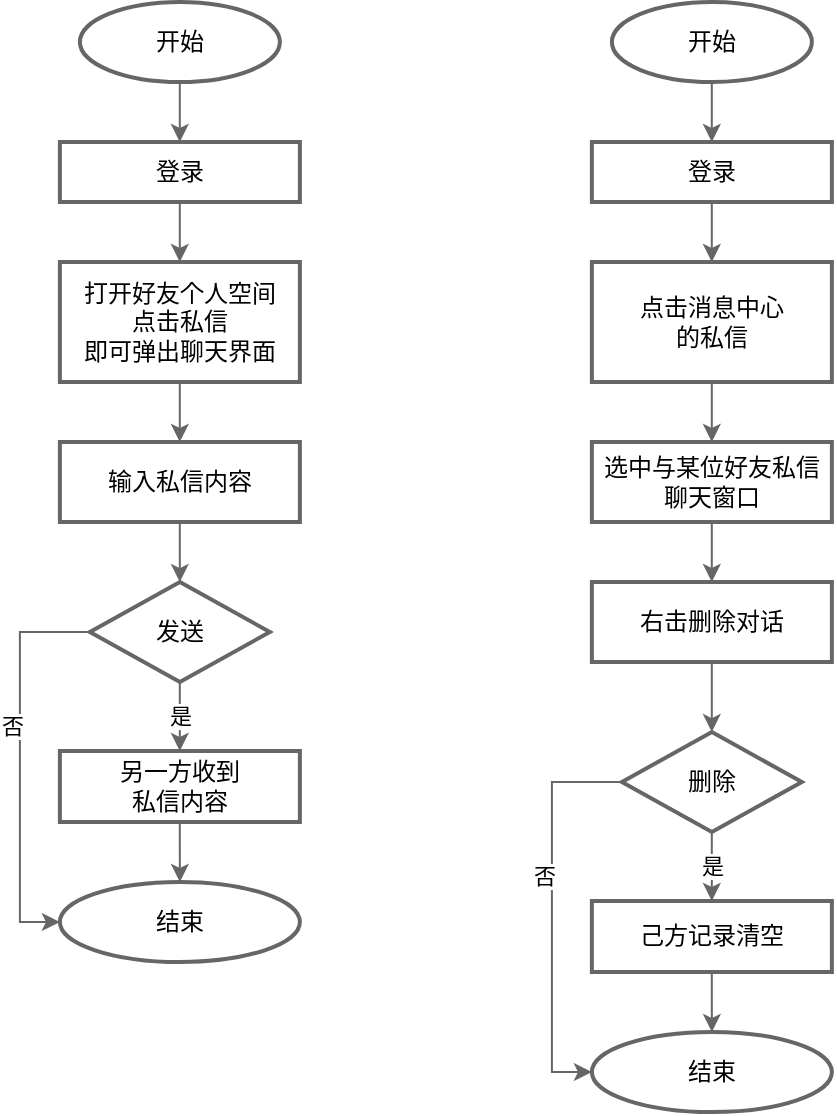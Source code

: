 <mxfile version="16.5.6" type="github">
  <diagram id="hJ7P2x1czzMFZnCrMSS7" name="Page-1">
    <mxGraphModel dx="1504" dy="644" grid="1" gridSize="10" guides="1" tooltips="1" connect="1" arrows="1" fold="1" page="1" pageScale="1" pageWidth="827" pageHeight="1169" math="0" shadow="0">
      <root>
        <mxCell id="0" />
        <mxCell id="1" parent="0" />
        <mxCell id="98W_iCq64UmuQusuCgXK-4" value="" style="edgeStyle=orthogonalEdgeStyle;rounded=0;orthogonalLoop=1;jettySize=auto;html=1;strokeColor=#666666;fontColor=#000000;" edge="1" parent="1" source="98W_iCq64UmuQusuCgXK-2" target="98W_iCq64UmuQusuCgXK-3">
          <mxGeometry relative="1" as="geometry" />
        </mxCell>
        <mxCell id="98W_iCq64UmuQusuCgXK-2" value="开始" style="strokeWidth=2;html=1;shape=mxgraph.flowchart.start_1;whiteSpace=wrap;strokeColor=#666666;fontColor=#000000;" vertex="1" parent="1">
          <mxGeometry x="242.94" y="230" width="100" height="40" as="geometry" />
        </mxCell>
        <mxCell id="98W_iCq64UmuQusuCgXK-16" value="" style="edgeStyle=orthogonalEdgeStyle;rounded=0;orthogonalLoop=1;jettySize=auto;html=1;strokeColor=#666666;fontColor=#000000;" edge="1" parent="1" source="98W_iCq64UmuQusuCgXK-3" target="98W_iCq64UmuQusuCgXK-15">
          <mxGeometry relative="1" as="geometry" />
        </mxCell>
        <mxCell id="98W_iCq64UmuQusuCgXK-3" value="登录" style="whiteSpace=wrap;html=1;strokeWidth=2;strokeColor=#666666;fontColor=#000000;" vertex="1" parent="1">
          <mxGeometry x="232.94" y="300" width="120" height="30" as="geometry" />
        </mxCell>
        <mxCell id="98W_iCq64UmuQusuCgXK-18" value="" style="edgeStyle=orthogonalEdgeStyle;rounded=0;orthogonalLoop=1;jettySize=auto;html=1;strokeColor=#666666;fontColor=#000000;" edge="1" parent="1" source="98W_iCq64UmuQusuCgXK-15" target="98W_iCq64UmuQusuCgXK-17">
          <mxGeometry relative="1" as="geometry" />
        </mxCell>
        <mxCell id="98W_iCq64UmuQusuCgXK-15" value="打开好友个人空间&lt;br&gt;点击私信&lt;br&gt;即可弹出聊天界面" style="whiteSpace=wrap;html=1;strokeWidth=2;strokeColor=#666666;fontColor=#000000;" vertex="1" parent="1">
          <mxGeometry x="232.94" y="360" width="120" height="60" as="geometry" />
        </mxCell>
        <mxCell id="98W_iCq64UmuQusuCgXK-22" value="" style="edgeStyle=orthogonalEdgeStyle;rounded=0;orthogonalLoop=1;jettySize=auto;html=1;strokeColor=#666666;fontColor=#000000;" edge="1" parent="1" source="98W_iCq64UmuQusuCgXK-17" target="98W_iCq64UmuQusuCgXK-21">
          <mxGeometry relative="1" as="geometry" />
        </mxCell>
        <mxCell id="98W_iCq64UmuQusuCgXK-17" value="输入私信内容" style="whiteSpace=wrap;html=1;strokeWidth=2;strokeColor=#666666;fontColor=#000000;" vertex="1" parent="1">
          <mxGeometry x="232.94" y="450" width="120" height="40" as="geometry" />
        </mxCell>
        <mxCell id="98W_iCq64UmuQusuCgXK-24" value="是" style="edgeStyle=orthogonalEdgeStyle;rounded=0;orthogonalLoop=1;jettySize=auto;html=1;strokeColor=#666666;fontColor=#000000;" edge="1" parent="1" source="98W_iCq64UmuQusuCgXK-21" target="98W_iCq64UmuQusuCgXK-23">
          <mxGeometry relative="1" as="geometry" />
        </mxCell>
        <mxCell id="98W_iCq64UmuQusuCgXK-30" style="edgeStyle=orthogonalEdgeStyle;rounded=0;orthogonalLoop=1;jettySize=auto;html=1;entryX=0;entryY=0.5;entryDx=0;entryDy=0;strokeColor=#666666;fontColor=#000000;" edge="1" parent="1" source="98W_iCq64UmuQusuCgXK-21" target="98W_iCq64UmuQusuCgXK-25">
          <mxGeometry relative="1" as="geometry">
            <Array as="points">
              <mxPoint x="212.94" y="545" />
              <mxPoint x="212.94" y="690" />
            </Array>
          </mxGeometry>
        </mxCell>
        <mxCell id="98W_iCq64UmuQusuCgXK-31" value="否" style="edgeLabel;html=1;align=center;verticalAlign=middle;resizable=0;points=[];strokeColor=#666666;fontColor=#000000;" vertex="1" connectable="0" parent="98W_iCq64UmuQusuCgXK-30">
          <mxGeometry x="-0.186" y="-4" relative="1" as="geometry">
            <mxPoint as="offset" />
          </mxGeometry>
        </mxCell>
        <mxCell id="98W_iCq64UmuQusuCgXK-21" value="发送" style="rhombus;whiteSpace=wrap;html=1;strokeWidth=2;strokeColor=#666666;fontColor=#000000;" vertex="1" parent="1">
          <mxGeometry x="247.94" y="520" width="90" height="50" as="geometry" />
        </mxCell>
        <mxCell id="98W_iCq64UmuQusuCgXK-26" value="" style="edgeStyle=orthogonalEdgeStyle;rounded=0;orthogonalLoop=1;jettySize=auto;html=1;strokeColor=#666666;fontColor=#000000;" edge="1" parent="1" source="98W_iCq64UmuQusuCgXK-23" target="98W_iCq64UmuQusuCgXK-25">
          <mxGeometry relative="1" as="geometry" />
        </mxCell>
        <mxCell id="98W_iCq64UmuQusuCgXK-23" value="另一方收到&lt;br&gt;私信内容" style="whiteSpace=wrap;html=1;strokeWidth=2;strokeColor=#666666;fontColor=#000000;" vertex="1" parent="1">
          <mxGeometry x="232.94" y="604.5" width="120" height="35.5" as="geometry" />
        </mxCell>
        <mxCell id="98W_iCq64UmuQusuCgXK-25" value="结束" style="ellipse;whiteSpace=wrap;html=1;strokeWidth=2;strokeColor=#666666;fontColor=#000000;" vertex="1" parent="1">
          <mxGeometry x="232.94" y="670" width="120" height="40" as="geometry" />
        </mxCell>
        <mxCell id="98W_iCq64UmuQusuCgXK-32" value="" style="edgeStyle=orthogonalEdgeStyle;rounded=0;orthogonalLoop=1;jettySize=auto;html=1;strokeColor=#666666;fontColor=#000000;" edge="1" parent="1" source="98W_iCq64UmuQusuCgXK-33" target="98W_iCq64UmuQusuCgXK-35">
          <mxGeometry relative="1" as="geometry" />
        </mxCell>
        <mxCell id="98W_iCq64UmuQusuCgXK-33" value="开始" style="strokeWidth=2;html=1;shape=mxgraph.flowchart.start_1;whiteSpace=wrap;strokeColor=#666666;fontColor=#000000;" vertex="1" parent="1">
          <mxGeometry x="508.94" y="230" width="100" height="40" as="geometry" />
        </mxCell>
        <mxCell id="98W_iCq64UmuQusuCgXK-34" value="" style="edgeStyle=orthogonalEdgeStyle;rounded=0;orthogonalLoop=1;jettySize=auto;html=1;strokeColor=#666666;fontColor=#000000;" edge="1" parent="1" source="98W_iCq64UmuQusuCgXK-35" target="98W_iCq64UmuQusuCgXK-37">
          <mxGeometry relative="1" as="geometry" />
        </mxCell>
        <mxCell id="98W_iCq64UmuQusuCgXK-35" value="登录" style="whiteSpace=wrap;html=1;strokeWidth=2;strokeColor=#666666;fontColor=#000000;" vertex="1" parent="1">
          <mxGeometry x="498.94" y="300" width="120" height="30" as="geometry" />
        </mxCell>
        <mxCell id="98W_iCq64UmuQusuCgXK-36" value="" style="edgeStyle=orthogonalEdgeStyle;rounded=0;orthogonalLoop=1;jettySize=auto;html=1;strokeColor=#666666;fontColor=#000000;" edge="1" parent="1" source="98W_iCq64UmuQusuCgXK-37" target="98W_iCq64UmuQusuCgXK-39">
          <mxGeometry relative="1" as="geometry" />
        </mxCell>
        <mxCell id="98W_iCq64UmuQusuCgXK-37" value="点击消息中心&lt;br&gt;的私信" style="whiteSpace=wrap;html=1;strokeWidth=2;strokeColor=#666666;fontColor=#000000;" vertex="1" parent="1">
          <mxGeometry x="498.94" y="360" width="120" height="60" as="geometry" />
        </mxCell>
        <mxCell id="98W_iCq64UmuQusuCgXK-48" value="" style="edgeStyle=orthogonalEdgeStyle;rounded=0;orthogonalLoop=1;jettySize=auto;html=1;strokeColor=#666666;fontColor=#000000;" edge="1" parent="1" source="98W_iCq64UmuQusuCgXK-39" target="98W_iCq64UmuQusuCgXK-47">
          <mxGeometry relative="1" as="geometry" />
        </mxCell>
        <mxCell id="98W_iCq64UmuQusuCgXK-39" value="选中与某位好友私信聊天窗口" style="whiteSpace=wrap;html=1;strokeWidth=2;strokeColor=#666666;fontColor=#000000;" vertex="1" parent="1">
          <mxGeometry x="498.94" y="450" width="120" height="40" as="geometry" />
        </mxCell>
        <mxCell id="98W_iCq64UmuQusuCgXK-56" value="" style="edgeStyle=orthogonalEdgeStyle;rounded=0;orthogonalLoop=1;jettySize=auto;html=1;strokeColor=#666666;fontColor=#000000;" edge="1" parent="1" source="98W_iCq64UmuQusuCgXK-47" target="98W_iCq64UmuQusuCgXK-52">
          <mxGeometry relative="1" as="geometry" />
        </mxCell>
        <mxCell id="98W_iCq64UmuQusuCgXK-47" value="右击删除对话" style="whiteSpace=wrap;html=1;strokeColor=#666666;strokeWidth=2;fontColor=#000000;" vertex="1" parent="1">
          <mxGeometry x="498.94" y="520" width="120" height="40" as="geometry" />
        </mxCell>
        <mxCell id="98W_iCq64UmuQusuCgXK-49" value="是" style="edgeStyle=orthogonalEdgeStyle;rounded=0;orthogonalLoop=1;jettySize=auto;html=1;strokeColor=#666666;fontColor=#000000;" edge="1" parent="1" source="98W_iCq64UmuQusuCgXK-52" target="98W_iCq64UmuQusuCgXK-54">
          <mxGeometry relative="1" as="geometry" />
        </mxCell>
        <mxCell id="98W_iCq64UmuQusuCgXK-50" style="edgeStyle=orthogonalEdgeStyle;rounded=0;orthogonalLoop=1;jettySize=auto;html=1;entryX=0;entryY=0.5;entryDx=0;entryDy=0;strokeColor=#666666;fontColor=#000000;" edge="1" parent="1" source="98W_iCq64UmuQusuCgXK-52" target="98W_iCq64UmuQusuCgXK-55">
          <mxGeometry relative="1" as="geometry">
            <Array as="points">
              <mxPoint x="478.94" y="620" />
              <mxPoint x="478.94" y="765" />
            </Array>
          </mxGeometry>
        </mxCell>
        <mxCell id="98W_iCq64UmuQusuCgXK-51" value="否" style="edgeLabel;html=1;align=center;verticalAlign=middle;resizable=0;points=[];strokeColor=#666666;fontColor=#000000;" vertex="1" connectable="0" parent="98W_iCq64UmuQusuCgXK-50">
          <mxGeometry x="-0.186" y="-4" relative="1" as="geometry">
            <mxPoint as="offset" />
          </mxGeometry>
        </mxCell>
        <mxCell id="98W_iCq64UmuQusuCgXK-52" value="删除" style="rhombus;whiteSpace=wrap;html=1;strokeWidth=2;strokeColor=#666666;fontColor=#000000;" vertex="1" parent="1">
          <mxGeometry x="513.94" y="595" width="90" height="50" as="geometry" />
        </mxCell>
        <mxCell id="98W_iCq64UmuQusuCgXK-53" value="" style="edgeStyle=orthogonalEdgeStyle;rounded=0;orthogonalLoop=1;jettySize=auto;html=1;strokeColor=#666666;fontColor=#000000;" edge="1" parent="1" source="98W_iCq64UmuQusuCgXK-54" target="98W_iCq64UmuQusuCgXK-55">
          <mxGeometry relative="1" as="geometry" />
        </mxCell>
        <mxCell id="98W_iCq64UmuQusuCgXK-54" value="己方记录清空" style="whiteSpace=wrap;html=1;strokeWidth=2;strokeColor=#666666;fontColor=#000000;" vertex="1" parent="1">
          <mxGeometry x="498.94" y="679.5" width="120" height="35.5" as="geometry" />
        </mxCell>
        <mxCell id="98W_iCq64UmuQusuCgXK-55" value="结束" style="ellipse;whiteSpace=wrap;html=1;strokeWidth=2;strokeColor=#666666;fontColor=#000000;" vertex="1" parent="1">
          <mxGeometry x="498.94" y="745" width="120" height="40" as="geometry" />
        </mxCell>
      </root>
    </mxGraphModel>
  </diagram>
</mxfile>

